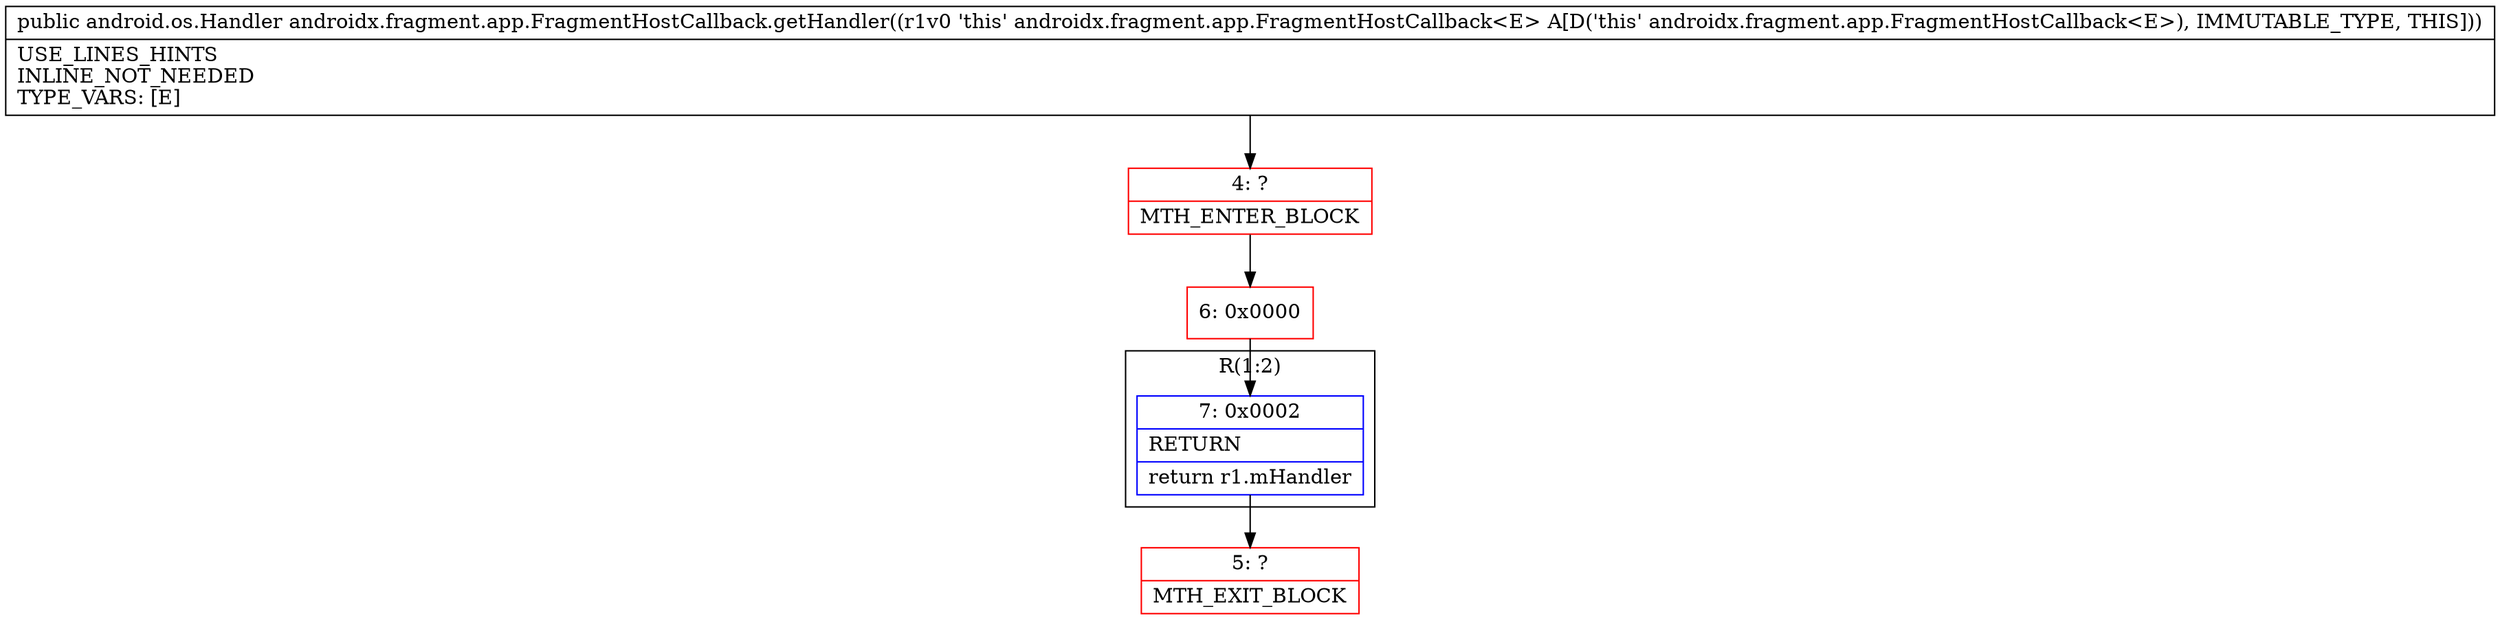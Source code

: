digraph "CFG forandroidx.fragment.app.FragmentHostCallback.getHandler()Landroid\/os\/Handler;" {
subgraph cluster_Region_857894880 {
label = "R(1:2)";
node [shape=record,color=blue];
Node_7 [shape=record,label="{7\:\ 0x0002|RETURN\l|return r1.mHandler\l}"];
}
Node_4 [shape=record,color=red,label="{4\:\ ?|MTH_ENTER_BLOCK\l}"];
Node_6 [shape=record,color=red,label="{6\:\ 0x0000}"];
Node_5 [shape=record,color=red,label="{5\:\ ?|MTH_EXIT_BLOCK\l}"];
MethodNode[shape=record,label="{public android.os.Handler androidx.fragment.app.FragmentHostCallback.getHandler((r1v0 'this' androidx.fragment.app.FragmentHostCallback\<E\> A[D('this' androidx.fragment.app.FragmentHostCallback\<E\>), IMMUTABLE_TYPE, THIS]))  | USE_LINES_HINTS\lINLINE_NOT_NEEDED\lTYPE_VARS: [E]\l}"];
MethodNode -> Node_4;Node_7 -> Node_5;
Node_4 -> Node_6;
Node_6 -> Node_7;
}

